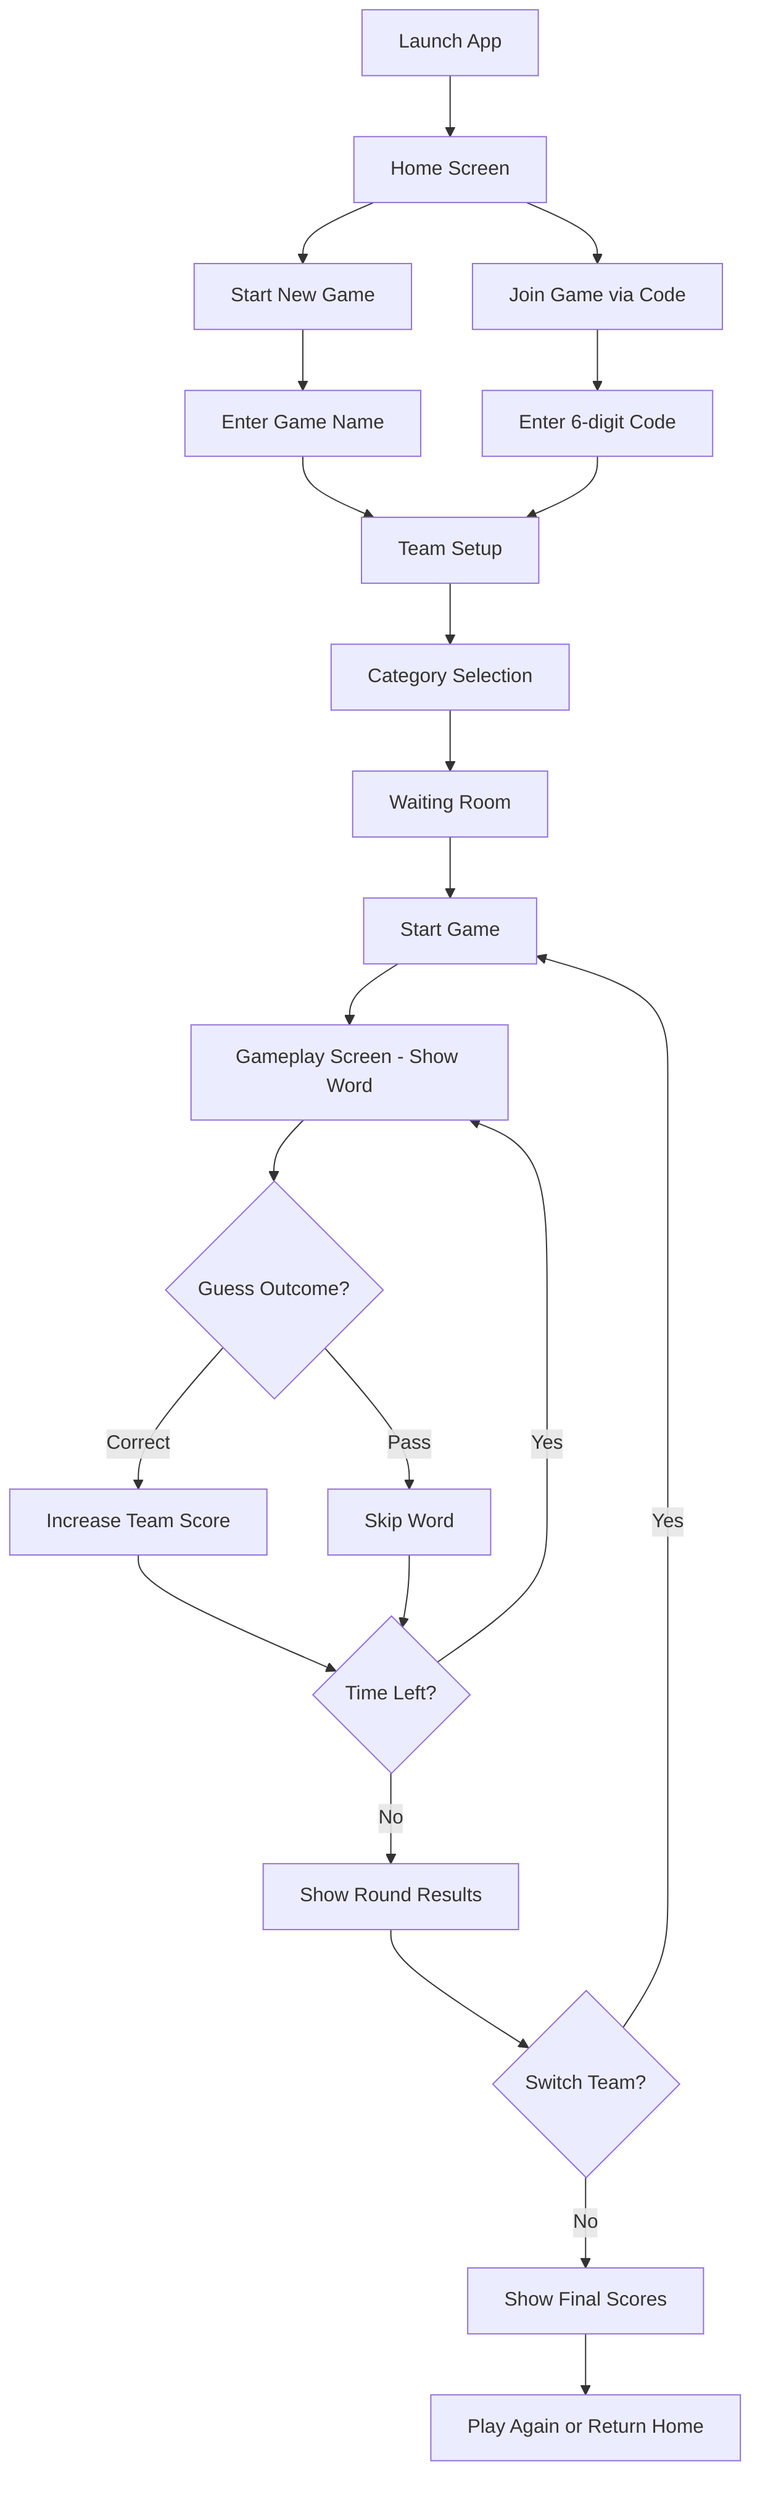 flowchart TD
    A[Launch App] --> B[Home Screen]
    B --> C1[Start New Game]
    B --> C2[Join Game via Code]

    C1 --> D1[Enter Game Name]
    C2 --> D2[Enter 6-digit Code]

    D1 --> E[Team Setup]
    D2 --> E

    E --> F[Category Selection]
    F --> G[Waiting Room]

    G --> H[Start Game]
    H --> I[Gameplay Screen - Show Word]
    I --> J{Guess Outcome?}

    J -->|Correct| K[Increase Team Score]
    J -->|Pass| L[Skip Word]

    K --> M{Time Left?}
    L --> M

    M -->|Yes| I
    M -->|No| N[Show Round Results]

    N --> O{Switch Team?}
    O -->|Yes| H
    O -->|No| P[Show Final Scores]

    P --> Q[Play Again or Return Home]